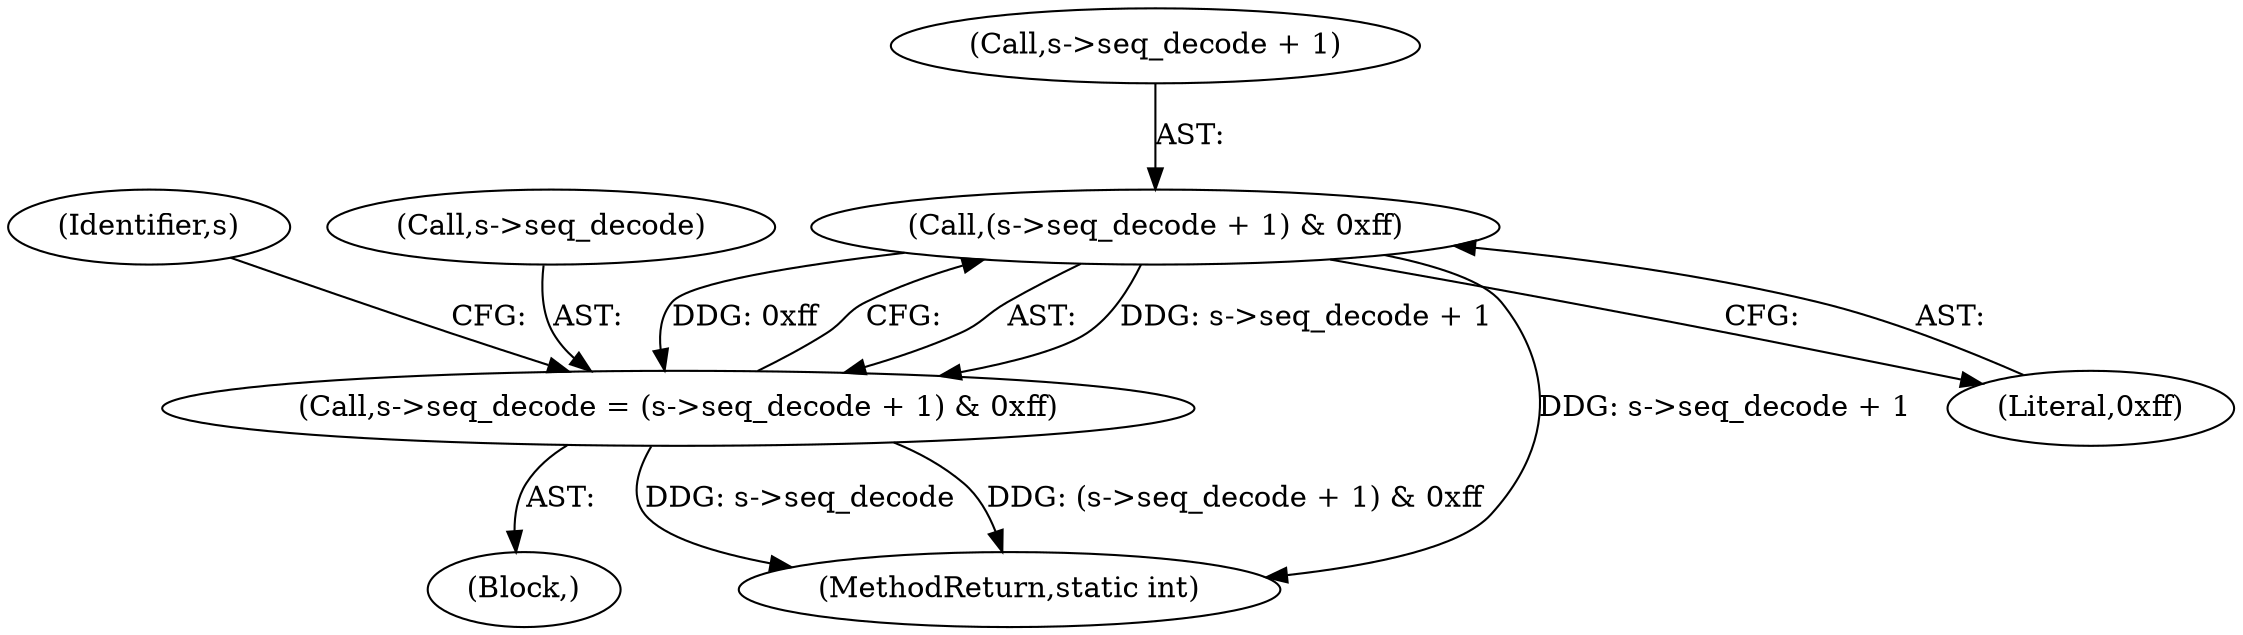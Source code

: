 digraph "0_FFmpeg_54655623a82632e7624714d7b2a3e039dc5faa7e@pointer" {
"1000736" [label="(Call,(s->seq_decode + 1) & 0xff)"];
"1000732" [label="(Call,s->seq_decode = (s->seq_decode + 1) & 0xff)"];
"1000777" [label="(MethodReturn,static int)"];
"1000745" [label="(Identifier,s)"];
"1000736" [label="(Call,(s->seq_decode + 1) & 0xff)"];
"1000733" [label="(Call,s->seq_decode)"];
"1000737" [label="(Call,s->seq_decode + 1)"];
"1000742" [label="(Literal,0xff)"];
"1000732" [label="(Call,s->seq_decode = (s->seq_decode + 1) & 0xff)"];
"1000143" [label="(Block,)"];
"1000736" -> "1000732"  [label="AST: "];
"1000736" -> "1000742"  [label="CFG: "];
"1000737" -> "1000736"  [label="AST: "];
"1000742" -> "1000736"  [label="AST: "];
"1000732" -> "1000736"  [label="CFG: "];
"1000736" -> "1000777"  [label="DDG: s->seq_decode + 1"];
"1000736" -> "1000732"  [label="DDG: s->seq_decode + 1"];
"1000736" -> "1000732"  [label="DDG: 0xff"];
"1000732" -> "1000143"  [label="AST: "];
"1000733" -> "1000732"  [label="AST: "];
"1000745" -> "1000732"  [label="CFG: "];
"1000732" -> "1000777"  [label="DDG: (s->seq_decode + 1) & 0xff"];
"1000732" -> "1000777"  [label="DDG: s->seq_decode"];
}
